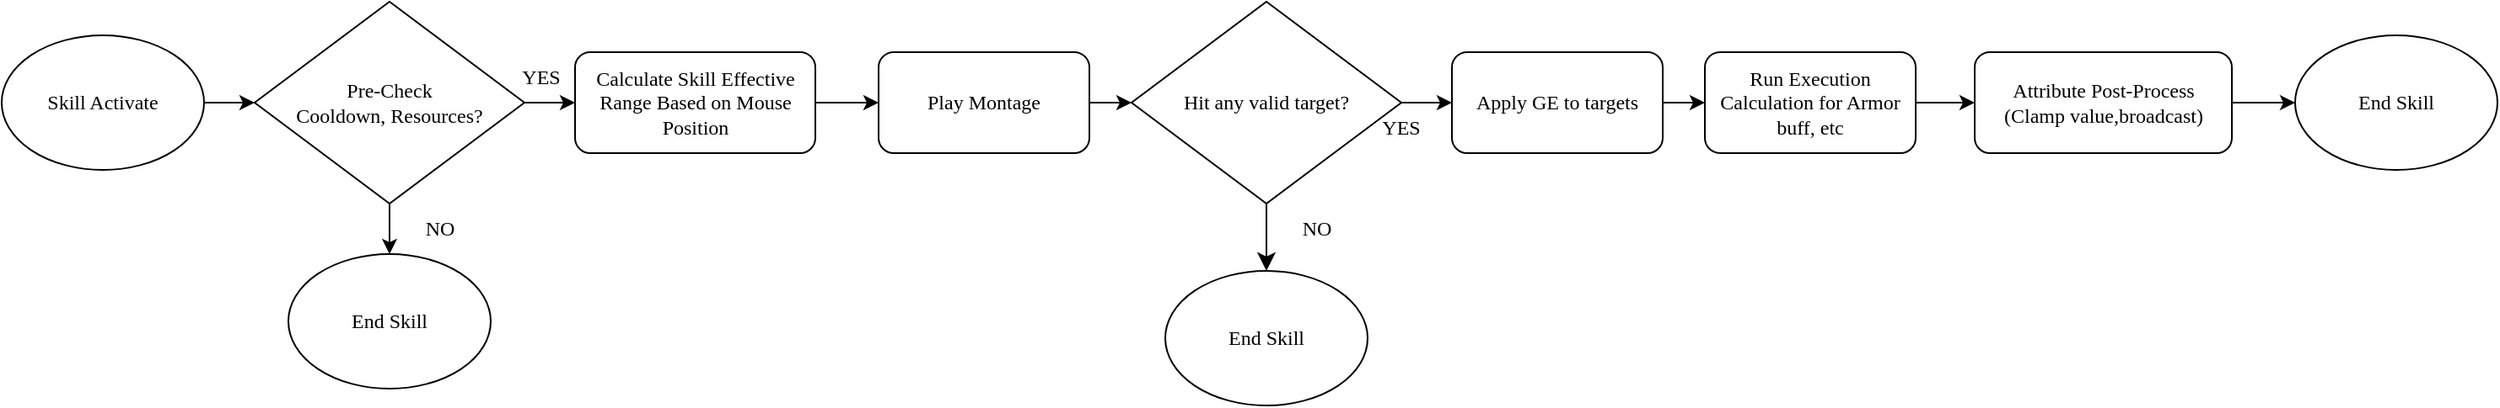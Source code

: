 <mxfile version="28.0.6">
  <diagram name="Page-1" id="jnbCKuPO6ZZClKsfNdFn">
    <mxGraphModel dx="1453" dy="797" grid="1" gridSize="10" guides="1" tooltips="1" connect="1" arrows="1" fold="1" page="1" pageScale="1" pageWidth="827" pageHeight="1169" math="0" shadow="0">
      <root>
        <mxCell id="0" />
        <mxCell id="1" parent="0" />
        <mxCell id="aVq_6t7tQ0G9yyWVLZrt-4" style="edgeStyle=orthogonalEdgeStyle;rounded=0;orthogonalLoop=1;jettySize=auto;html=1;" parent="1" source="aVq_6t7tQ0G9yyWVLZrt-1" target="aVq_6t7tQ0G9yyWVLZrt-5" edge="1">
          <mxGeometry relative="1" as="geometry">
            <mxPoint x="480" y="330" as="targetPoint" />
            <Array as="points">
              <mxPoint x="380" y="380" />
              <mxPoint x="380" y="380" />
            </Array>
          </mxGeometry>
        </mxCell>
        <mxCell id="aVq_6t7tQ0G9yyWVLZrt-1" value="&lt;font face=&quot;Comic Sans MS&quot;&gt;Skill Activate&lt;/font&gt;" style="ellipse;whiteSpace=wrap;html=1;" parent="1" vertex="1">
          <mxGeometry x="250" y="340" width="120" height="80" as="geometry" />
        </mxCell>
        <mxCell id="aVq_6t7tQ0G9yyWVLZrt-7" style="edgeStyle=orthogonalEdgeStyle;rounded=0;orthogonalLoop=1;jettySize=auto;html=1;" parent="1" source="aVq_6t7tQ0G9yyWVLZrt-5" target="aVq_6t7tQ0G9yyWVLZrt-6" edge="1">
          <mxGeometry relative="1" as="geometry" />
        </mxCell>
        <mxCell id="aVq_6t7tQ0G9yyWVLZrt-14" style="edgeStyle=orthogonalEdgeStyle;rounded=0;orthogonalLoop=1;jettySize=auto;html=1;entryX=0;entryY=0.5;entryDx=0;entryDy=0;" parent="1" source="aVq_6t7tQ0G9yyWVLZrt-5" target="aVq_6t7tQ0G9yyWVLZrt-13" edge="1">
          <mxGeometry relative="1" as="geometry" />
        </mxCell>
        <mxCell id="aVq_6t7tQ0G9yyWVLZrt-5" value="&lt;span style=&quot;font-family: &amp;quot;Comic Sans MS&amp;quot;;&quot;&gt;Pre-Check&lt;/span&gt;&lt;div&gt;&lt;font face=&quot;Comic Sans MS&quot;&gt;Cooldown, Resources?&lt;/font&gt;&lt;/div&gt;" style="rhombus;whiteSpace=wrap;html=1;" parent="1" vertex="1">
          <mxGeometry x="400" y="320" width="160" height="120" as="geometry" />
        </mxCell>
        <mxCell id="aVq_6t7tQ0G9yyWVLZrt-6" value="&lt;font face=&quot;Comic Sans MS&quot;&gt;End Skill&lt;/font&gt;" style="ellipse;whiteSpace=wrap;html=1;" parent="1" vertex="1">
          <mxGeometry x="420" y="470" width="120" height="80" as="geometry" />
        </mxCell>
        <mxCell id="aVq_6t7tQ0G9yyWVLZrt-12" value="&lt;font face=&quot;Comic Sans MS&quot;&gt;NO&lt;/font&gt;" style="text;html=1;align=center;verticalAlign=middle;whiteSpace=wrap;rounded=0;" parent="1" vertex="1">
          <mxGeometry x="480" y="440" width="60" height="30" as="geometry" />
        </mxCell>
        <mxCell id="aVq_6t7tQ0G9yyWVLZrt-16" style="edgeStyle=orthogonalEdgeStyle;rounded=0;orthogonalLoop=1;jettySize=auto;html=1;entryX=0;entryY=0.5;entryDx=0;entryDy=0;exitX=1;exitY=0.5;exitDx=0;exitDy=0;" parent="1" source="aVq_6t7tQ0G9yyWVLZrt-13" target="aVq_6t7tQ0G9yyWVLZrt-15" edge="1">
          <mxGeometry relative="1" as="geometry">
            <mxPoint x="520" y="450" as="sourcePoint" />
            <Array as="points">
              <mxPoint x="760" y="380" />
              <mxPoint x="760" y="380" />
            </Array>
          </mxGeometry>
        </mxCell>
        <mxCell id="aVq_6t7tQ0G9yyWVLZrt-13" value="&lt;font face=&quot;Comic Sans MS&quot;&gt;Calculate Skill Effective Range Based on Mouse Position&lt;/font&gt;" style="rounded=1;whiteSpace=wrap;html=1;" parent="1" vertex="1">
          <mxGeometry x="590" y="350" width="142.5" height="60" as="geometry" />
        </mxCell>
        <mxCell id="aVq_6t7tQ0G9yyWVLZrt-22" value="" style="edgeStyle=orthogonalEdgeStyle;rounded=0;orthogonalLoop=1;jettySize=auto;html=1;" parent="1" source="aVq_6t7tQ0G9yyWVLZrt-15" target="aVq_6t7tQ0G9yyWVLZrt-17" edge="1">
          <mxGeometry relative="1" as="geometry" />
        </mxCell>
        <mxCell id="aVq_6t7tQ0G9yyWVLZrt-15" value="&lt;span style=&quot;font-family: &amp;quot;Comic Sans MS&amp;quot;;&quot;&gt;Play Montage&lt;/span&gt;" style="rounded=1;whiteSpace=wrap;html=1;" parent="1" vertex="1">
          <mxGeometry x="770" y="350" width="125" height="60" as="geometry" />
        </mxCell>
        <mxCell id="aVq_6t7tQ0G9yyWVLZrt-24" style="edgeStyle=orthogonalEdgeStyle;rounded=0;orthogonalLoop=1;jettySize=auto;html=1;entryX=0;entryY=0.5;entryDx=0;entryDy=0;" parent="1" source="aVq_6t7tQ0G9yyWVLZrt-17" target="aVq_6t7tQ0G9yyWVLZrt-23" edge="1">
          <mxGeometry relative="1" as="geometry" />
        </mxCell>
        <mxCell id="H9soS0Qhs3Yd9zRTkoWd-1" value="" style="edgeStyle=none;curved=1;rounded=0;orthogonalLoop=1;jettySize=auto;html=1;fontSize=12;startSize=8;endSize=8;" edge="1" parent="1" source="aVq_6t7tQ0G9yyWVLZrt-17" target="aVq_6t7tQ0G9yyWVLZrt-20">
          <mxGeometry relative="1" as="geometry" />
        </mxCell>
        <mxCell id="aVq_6t7tQ0G9yyWVLZrt-17" value="&lt;font face=&quot;Comic Sans MS&quot;&gt;Hit any valid target?&lt;/font&gt;" style="rhombus;whiteSpace=wrap;html=1;" parent="1" vertex="1">
          <mxGeometry x="920" y="320" width="160" height="120" as="geometry" />
        </mxCell>
        <mxCell id="aVq_6t7tQ0G9yyWVLZrt-19" value="&lt;font face=&quot;Comic Sans MS&quot;&gt;NO&lt;/font&gt;" style="text;html=1;align=center;verticalAlign=middle;whiteSpace=wrap;rounded=0;" parent="1" vertex="1">
          <mxGeometry x="1000" y="440" width="60" height="30" as="geometry" />
        </mxCell>
        <mxCell id="aVq_6t7tQ0G9yyWVLZrt-20" value="&lt;font face=&quot;Comic Sans MS&quot;&gt;End Skill&lt;/font&gt;" style="ellipse;whiteSpace=wrap;html=1;" parent="1" vertex="1">
          <mxGeometry x="940" y="480" width="120" height="80" as="geometry" />
        </mxCell>
        <mxCell id="aVq_6t7tQ0G9yyWVLZrt-26" value="" style="edgeStyle=orthogonalEdgeStyle;rounded=0;orthogonalLoop=1;jettySize=auto;html=1;" parent="1" source="aVq_6t7tQ0G9yyWVLZrt-23" target="aVq_6t7tQ0G9yyWVLZrt-25" edge="1">
          <mxGeometry relative="1" as="geometry" />
        </mxCell>
        <mxCell id="aVq_6t7tQ0G9yyWVLZrt-23" value="&lt;span style=&quot;font-family: &amp;quot;Comic Sans MS&amp;quot;;&quot;&gt;Apply GE to targets&lt;/span&gt;" style="rounded=1;whiteSpace=wrap;html=1;" parent="1" vertex="1">
          <mxGeometry x="1110" y="350" width="125" height="60" as="geometry" />
        </mxCell>
        <mxCell id="aVq_6t7tQ0G9yyWVLZrt-28" style="edgeStyle=orthogonalEdgeStyle;rounded=0;orthogonalLoop=1;jettySize=auto;html=1;entryX=0;entryY=0.5;entryDx=0;entryDy=0;" parent="1" source="aVq_6t7tQ0G9yyWVLZrt-25" target="aVq_6t7tQ0G9yyWVLZrt-27" edge="1">
          <mxGeometry relative="1" as="geometry" />
        </mxCell>
        <mxCell id="aVq_6t7tQ0G9yyWVLZrt-25" value="&lt;span style=&quot;font-family: &amp;quot;Comic Sans MS&amp;quot;;&quot;&gt;Run Execution Calculation for Armor buff, etc&lt;/span&gt;" style="rounded=1;whiteSpace=wrap;html=1;" parent="1" vertex="1">
          <mxGeometry x="1260" y="350" width="125" height="60" as="geometry" />
        </mxCell>
        <mxCell id="aVq_6t7tQ0G9yyWVLZrt-30" value="" style="edgeStyle=orthogonalEdgeStyle;rounded=0;orthogonalLoop=1;jettySize=auto;html=1;" parent="1" source="aVq_6t7tQ0G9yyWVLZrt-27" target="aVq_6t7tQ0G9yyWVLZrt-29" edge="1">
          <mxGeometry relative="1" as="geometry">
            <mxPoint x="1630" y="380" as="targetPoint" />
          </mxGeometry>
        </mxCell>
        <mxCell id="aVq_6t7tQ0G9yyWVLZrt-27" value="&lt;span style=&quot;font-family: &amp;quot;Comic Sans MS&amp;quot;;&quot;&gt;Attribute Post-Process&lt;br&gt;(Clamp value,broadcast)&lt;/span&gt;" style="rounded=1;whiteSpace=wrap;html=1;" parent="1" vertex="1">
          <mxGeometry x="1420" y="350" width="152.5" height="60" as="geometry" />
        </mxCell>
        <mxCell id="aVq_6t7tQ0G9yyWVLZrt-29" value="&lt;font face=&quot;Comic Sans MS&quot;&gt;End Skill&lt;/font&gt;" style="ellipse;whiteSpace=wrap;html=1;" parent="1" vertex="1">
          <mxGeometry x="1610" y="340" width="120" height="80" as="geometry" />
        </mxCell>
        <mxCell id="H9soS0Qhs3Yd9zRTkoWd-2" value="&lt;font face=&quot;Comic Sans MS&quot;&gt;YES&lt;/font&gt;" style="text;html=1;align=center;verticalAlign=middle;whiteSpace=wrap;rounded=0;" vertex="1" parent="1">
          <mxGeometry x="1050" y="380" width="60" height="30" as="geometry" />
        </mxCell>
        <mxCell id="H9soS0Qhs3Yd9zRTkoWd-4" value="&lt;font face=&quot;Comic Sans MS&quot;&gt;YES&lt;/font&gt;" style="text;html=1;align=center;verticalAlign=middle;whiteSpace=wrap;rounded=0;" vertex="1" parent="1">
          <mxGeometry x="540" y="350" width="60" height="30" as="geometry" />
        </mxCell>
      </root>
    </mxGraphModel>
  </diagram>
</mxfile>
